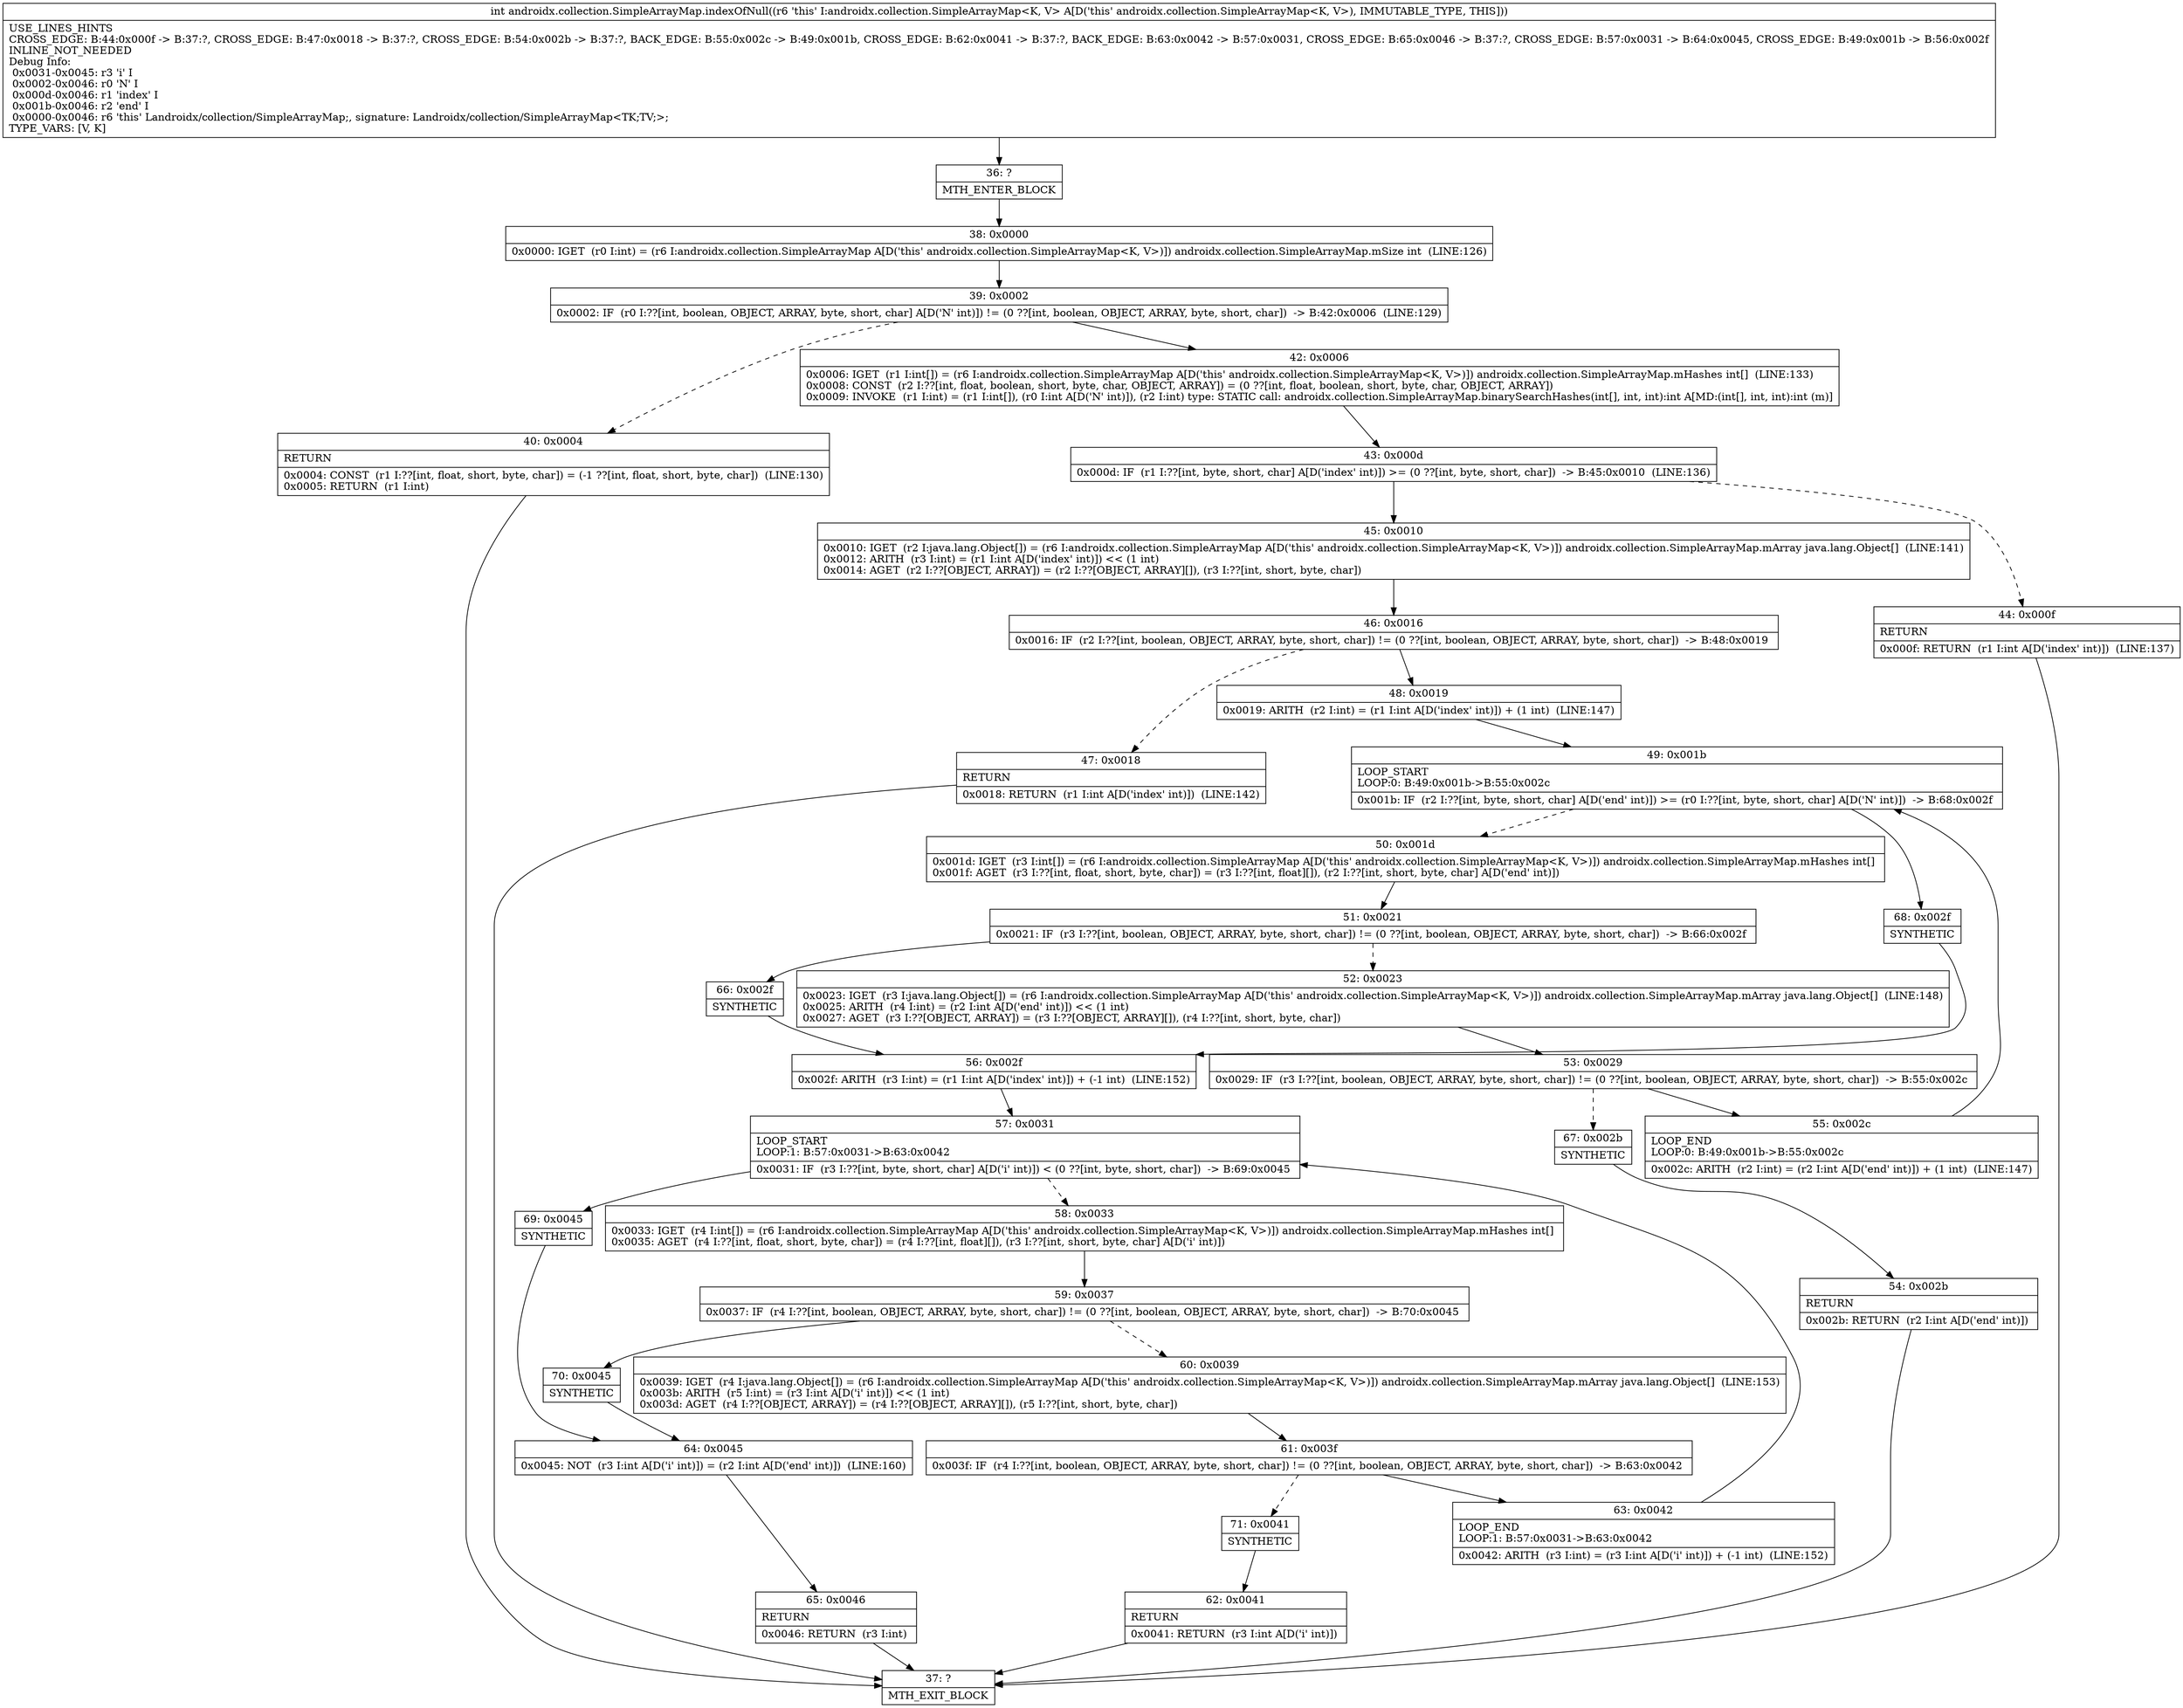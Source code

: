 digraph "CFG forandroidx.collection.SimpleArrayMap.indexOfNull()I" {
Node_36 [shape=record,label="{36\:\ ?|MTH_ENTER_BLOCK\l}"];
Node_38 [shape=record,label="{38\:\ 0x0000|0x0000: IGET  (r0 I:int) = (r6 I:androidx.collection.SimpleArrayMap A[D('this' androidx.collection.SimpleArrayMap\<K, V\>)]) androidx.collection.SimpleArrayMap.mSize int  (LINE:126)\l}"];
Node_39 [shape=record,label="{39\:\ 0x0002|0x0002: IF  (r0 I:??[int, boolean, OBJECT, ARRAY, byte, short, char] A[D('N' int)]) != (0 ??[int, boolean, OBJECT, ARRAY, byte, short, char])  \-\> B:42:0x0006  (LINE:129)\l}"];
Node_40 [shape=record,label="{40\:\ 0x0004|RETURN\l|0x0004: CONST  (r1 I:??[int, float, short, byte, char]) = (\-1 ??[int, float, short, byte, char])  (LINE:130)\l0x0005: RETURN  (r1 I:int) \l}"];
Node_37 [shape=record,label="{37\:\ ?|MTH_EXIT_BLOCK\l}"];
Node_42 [shape=record,label="{42\:\ 0x0006|0x0006: IGET  (r1 I:int[]) = (r6 I:androidx.collection.SimpleArrayMap A[D('this' androidx.collection.SimpleArrayMap\<K, V\>)]) androidx.collection.SimpleArrayMap.mHashes int[]  (LINE:133)\l0x0008: CONST  (r2 I:??[int, float, boolean, short, byte, char, OBJECT, ARRAY]) = (0 ??[int, float, boolean, short, byte, char, OBJECT, ARRAY]) \l0x0009: INVOKE  (r1 I:int) = (r1 I:int[]), (r0 I:int A[D('N' int)]), (r2 I:int) type: STATIC call: androidx.collection.SimpleArrayMap.binarySearchHashes(int[], int, int):int A[MD:(int[], int, int):int (m)]\l}"];
Node_43 [shape=record,label="{43\:\ 0x000d|0x000d: IF  (r1 I:??[int, byte, short, char] A[D('index' int)]) \>= (0 ??[int, byte, short, char])  \-\> B:45:0x0010  (LINE:136)\l}"];
Node_44 [shape=record,label="{44\:\ 0x000f|RETURN\l|0x000f: RETURN  (r1 I:int A[D('index' int)])  (LINE:137)\l}"];
Node_45 [shape=record,label="{45\:\ 0x0010|0x0010: IGET  (r2 I:java.lang.Object[]) = (r6 I:androidx.collection.SimpleArrayMap A[D('this' androidx.collection.SimpleArrayMap\<K, V\>)]) androidx.collection.SimpleArrayMap.mArray java.lang.Object[]  (LINE:141)\l0x0012: ARITH  (r3 I:int) = (r1 I:int A[D('index' int)]) \<\< (1 int) \l0x0014: AGET  (r2 I:??[OBJECT, ARRAY]) = (r2 I:??[OBJECT, ARRAY][]), (r3 I:??[int, short, byte, char]) \l}"];
Node_46 [shape=record,label="{46\:\ 0x0016|0x0016: IF  (r2 I:??[int, boolean, OBJECT, ARRAY, byte, short, char]) != (0 ??[int, boolean, OBJECT, ARRAY, byte, short, char])  \-\> B:48:0x0019 \l}"];
Node_47 [shape=record,label="{47\:\ 0x0018|RETURN\l|0x0018: RETURN  (r1 I:int A[D('index' int)])  (LINE:142)\l}"];
Node_48 [shape=record,label="{48\:\ 0x0019|0x0019: ARITH  (r2 I:int) = (r1 I:int A[D('index' int)]) + (1 int)  (LINE:147)\l}"];
Node_49 [shape=record,label="{49\:\ 0x001b|LOOP_START\lLOOP:0: B:49:0x001b\-\>B:55:0x002c\l|0x001b: IF  (r2 I:??[int, byte, short, char] A[D('end' int)]) \>= (r0 I:??[int, byte, short, char] A[D('N' int)])  \-\> B:68:0x002f \l}"];
Node_50 [shape=record,label="{50\:\ 0x001d|0x001d: IGET  (r3 I:int[]) = (r6 I:androidx.collection.SimpleArrayMap A[D('this' androidx.collection.SimpleArrayMap\<K, V\>)]) androidx.collection.SimpleArrayMap.mHashes int[] \l0x001f: AGET  (r3 I:??[int, float, short, byte, char]) = (r3 I:??[int, float][]), (r2 I:??[int, short, byte, char] A[D('end' int)]) \l}"];
Node_51 [shape=record,label="{51\:\ 0x0021|0x0021: IF  (r3 I:??[int, boolean, OBJECT, ARRAY, byte, short, char]) != (0 ??[int, boolean, OBJECT, ARRAY, byte, short, char])  \-\> B:66:0x002f \l}"];
Node_52 [shape=record,label="{52\:\ 0x0023|0x0023: IGET  (r3 I:java.lang.Object[]) = (r6 I:androidx.collection.SimpleArrayMap A[D('this' androidx.collection.SimpleArrayMap\<K, V\>)]) androidx.collection.SimpleArrayMap.mArray java.lang.Object[]  (LINE:148)\l0x0025: ARITH  (r4 I:int) = (r2 I:int A[D('end' int)]) \<\< (1 int) \l0x0027: AGET  (r3 I:??[OBJECT, ARRAY]) = (r3 I:??[OBJECT, ARRAY][]), (r4 I:??[int, short, byte, char]) \l}"];
Node_53 [shape=record,label="{53\:\ 0x0029|0x0029: IF  (r3 I:??[int, boolean, OBJECT, ARRAY, byte, short, char]) != (0 ??[int, boolean, OBJECT, ARRAY, byte, short, char])  \-\> B:55:0x002c \l}"];
Node_55 [shape=record,label="{55\:\ 0x002c|LOOP_END\lLOOP:0: B:49:0x001b\-\>B:55:0x002c\l|0x002c: ARITH  (r2 I:int) = (r2 I:int A[D('end' int)]) + (1 int)  (LINE:147)\l}"];
Node_67 [shape=record,label="{67\:\ 0x002b|SYNTHETIC\l}"];
Node_54 [shape=record,label="{54\:\ 0x002b|RETURN\l|0x002b: RETURN  (r2 I:int A[D('end' int)]) \l}"];
Node_66 [shape=record,label="{66\:\ 0x002f|SYNTHETIC\l}"];
Node_56 [shape=record,label="{56\:\ 0x002f|0x002f: ARITH  (r3 I:int) = (r1 I:int A[D('index' int)]) + (\-1 int)  (LINE:152)\l}"];
Node_57 [shape=record,label="{57\:\ 0x0031|LOOP_START\lLOOP:1: B:57:0x0031\-\>B:63:0x0042\l|0x0031: IF  (r3 I:??[int, byte, short, char] A[D('i' int)]) \< (0 ??[int, byte, short, char])  \-\> B:69:0x0045 \l}"];
Node_58 [shape=record,label="{58\:\ 0x0033|0x0033: IGET  (r4 I:int[]) = (r6 I:androidx.collection.SimpleArrayMap A[D('this' androidx.collection.SimpleArrayMap\<K, V\>)]) androidx.collection.SimpleArrayMap.mHashes int[] \l0x0035: AGET  (r4 I:??[int, float, short, byte, char]) = (r4 I:??[int, float][]), (r3 I:??[int, short, byte, char] A[D('i' int)]) \l}"];
Node_59 [shape=record,label="{59\:\ 0x0037|0x0037: IF  (r4 I:??[int, boolean, OBJECT, ARRAY, byte, short, char]) != (0 ??[int, boolean, OBJECT, ARRAY, byte, short, char])  \-\> B:70:0x0045 \l}"];
Node_60 [shape=record,label="{60\:\ 0x0039|0x0039: IGET  (r4 I:java.lang.Object[]) = (r6 I:androidx.collection.SimpleArrayMap A[D('this' androidx.collection.SimpleArrayMap\<K, V\>)]) androidx.collection.SimpleArrayMap.mArray java.lang.Object[]  (LINE:153)\l0x003b: ARITH  (r5 I:int) = (r3 I:int A[D('i' int)]) \<\< (1 int) \l0x003d: AGET  (r4 I:??[OBJECT, ARRAY]) = (r4 I:??[OBJECT, ARRAY][]), (r5 I:??[int, short, byte, char]) \l}"];
Node_61 [shape=record,label="{61\:\ 0x003f|0x003f: IF  (r4 I:??[int, boolean, OBJECT, ARRAY, byte, short, char]) != (0 ??[int, boolean, OBJECT, ARRAY, byte, short, char])  \-\> B:63:0x0042 \l}"];
Node_63 [shape=record,label="{63\:\ 0x0042|LOOP_END\lLOOP:1: B:57:0x0031\-\>B:63:0x0042\l|0x0042: ARITH  (r3 I:int) = (r3 I:int A[D('i' int)]) + (\-1 int)  (LINE:152)\l}"];
Node_71 [shape=record,label="{71\:\ 0x0041|SYNTHETIC\l}"];
Node_62 [shape=record,label="{62\:\ 0x0041|RETURN\l|0x0041: RETURN  (r3 I:int A[D('i' int)]) \l}"];
Node_70 [shape=record,label="{70\:\ 0x0045|SYNTHETIC\l}"];
Node_64 [shape=record,label="{64\:\ 0x0045|0x0045: NOT  (r3 I:int A[D('i' int)]) = (r2 I:int A[D('end' int)])  (LINE:160)\l}"];
Node_65 [shape=record,label="{65\:\ 0x0046|RETURN\l|0x0046: RETURN  (r3 I:int) \l}"];
Node_69 [shape=record,label="{69\:\ 0x0045|SYNTHETIC\l}"];
Node_68 [shape=record,label="{68\:\ 0x002f|SYNTHETIC\l}"];
MethodNode[shape=record,label="{int androidx.collection.SimpleArrayMap.indexOfNull((r6 'this' I:androidx.collection.SimpleArrayMap\<K, V\> A[D('this' androidx.collection.SimpleArrayMap\<K, V\>), IMMUTABLE_TYPE, THIS]))  | USE_LINES_HINTS\lCROSS_EDGE: B:44:0x000f \-\> B:37:?, CROSS_EDGE: B:47:0x0018 \-\> B:37:?, CROSS_EDGE: B:54:0x002b \-\> B:37:?, BACK_EDGE: B:55:0x002c \-\> B:49:0x001b, CROSS_EDGE: B:62:0x0041 \-\> B:37:?, BACK_EDGE: B:63:0x0042 \-\> B:57:0x0031, CROSS_EDGE: B:65:0x0046 \-\> B:37:?, CROSS_EDGE: B:57:0x0031 \-\> B:64:0x0045, CROSS_EDGE: B:49:0x001b \-\> B:56:0x002f\lINLINE_NOT_NEEDED\lDebug Info:\l  0x0031\-0x0045: r3 'i' I\l  0x0002\-0x0046: r0 'N' I\l  0x000d\-0x0046: r1 'index' I\l  0x001b\-0x0046: r2 'end' I\l  0x0000\-0x0046: r6 'this' Landroidx\/collection\/SimpleArrayMap;, signature: Landroidx\/collection\/SimpleArrayMap\<TK;TV;\>;\lTYPE_VARS: [V, K]\l}"];
MethodNode -> Node_36;Node_36 -> Node_38;
Node_38 -> Node_39;
Node_39 -> Node_40[style=dashed];
Node_39 -> Node_42;
Node_40 -> Node_37;
Node_42 -> Node_43;
Node_43 -> Node_44[style=dashed];
Node_43 -> Node_45;
Node_44 -> Node_37;
Node_45 -> Node_46;
Node_46 -> Node_47[style=dashed];
Node_46 -> Node_48;
Node_47 -> Node_37;
Node_48 -> Node_49;
Node_49 -> Node_50[style=dashed];
Node_49 -> Node_68;
Node_50 -> Node_51;
Node_51 -> Node_52[style=dashed];
Node_51 -> Node_66;
Node_52 -> Node_53;
Node_53 -> Node_55;
Node_53 -> Node_67[style=dashed];
Node_55 -> Node_49;
Node_67 -> Node_54;
Node_54 -> Node_37;
Node_66 -> Node_56;
Node_56 -> Node_57;
Node_57 -> Node_58[style=dashed];
Node_57 -> Node_69;
Node_58 -> Node_59;
Node_59 -> Node_60[style=dashed];
Node_59 -> Node_70;
Node_60 -> Node_61;
Node_61 -> Node_63;
Node_61 -> Node_71[style=dashed];
Node_63 -> Node_57;
Node_71 -> Node_62;
Node_62 -> Node_37;
Node_70 -> Node_64;
Node_64 -> Node_65;
Node_65 -> Node_37;
Node_69 -> Node_64;
Node_68 -> Node_56;
}

